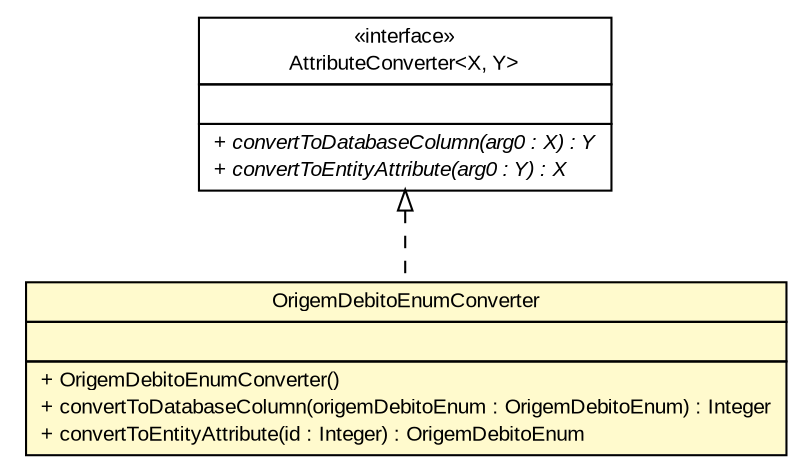 #!/usr/local/bin/dot
#
# Class diagram 
# Generated by UMLGraph version R5_6 (http://www.umlgraph.org/)
#

digraph G {
	edge [fontname="arial",fontsize=10,labelfontname="arial",labelfontsize=10];
	node [fontname="arial",fontsize=10,shape=plaintext];
	nodesep=0.25;
	ranksep=0.5;
	// br.gov.to.sefaz.arr.persistence.converter.OrigemDebitoEnumConverter
	c103233 [label=<<table title="br.gov.to.sefaz.arr.persistence.converter.OrigemDebitoEnumConverter" border="0" cellborder="1" cellspacing="0" cellpadding="2" port="p" bgcolor="lemonChiffon" href="./OrigemDebitoEnumConverter.html">
		<tr><td><table border="0" cellspacing="0" cellpadding="1">
<tr><td align="center" balign="center"> OrigemDebitoEnumConverter </td></tr>
		</table></td></tr>
		<tr><td><table border="0" cellspacing="0" cellpadding="1">
<tr><td align="left" balign="left">  </td></tr>
		</table></td></tr>
		<tr><td><table border="0" cellspacing="0" cellpadding="1">
<tr><td align="left" balign="left"> + OrigemDebitoEnumConverter() </td></tr>
<tr><td align="left" balign="left"> + convertToDatabaseColumn(origemDebitoEnum : OrigemDebitoEnum) : Integer </td></tr>
<tr><td align="left" balign="left"> + convertToEntityAttribute(id : Integer) : OrigemDebitoEnum </td></tr>
		</table></td></tr>
		</table>>, URL="./OrigemDebitoEnumConverter.html", fontname="arial", fontcolor="black", fontsize=10.0];
	//br.gov.to.sefaz.arr.persistence.converter.OrigemDebitoEnumConverter implements javax.persistence.AttributeConverter<X, Y>
	c103474:p -> c103233:p [dir=back,arrowtail=empty,style=dashed];
	// javax.persistence.AttributeConverter<X, Y>
	c103474 [label=<<table title="javax.persistence.AttributeConverter" border="0" cellborder="1" cellspacing="0" cellpadding="2" port="p" href="http://java.sun.com/j2se/1.4.2/docs/api/javax/persistence/AttributeConverter.html">
		<tr><td><table border="0" cellspacing="0" cellpadding="1">
<tr><td align="center" balign="center"> &#171;interface&#187; </td></tr>
<tr><td align="center" balign="center"> AttributeConverter&lt;X, Y&gt; </td></tr>
		</table></td></tr>
		<tr><td><table border="0" cellspacing="0" cellpadding="1">
<tr><td align="left" balign="left">  </td></tr>
		</table></td></tr>
		<tr><td><table border="0" cellspacing="0" cellpadding="1">
<tr><td align="left" balign="left"><font face="arial italic" point-size="10.0"> + convertToDatabaseColumn(arg0 : X) : Y </font></td></tr>
<tr><td align="left" balign="left"><font face="arial italic" point-size="10.0"> + convertToEntityAttribute(arg0 : Y) : X </font></td></tr>
		</table></td></tr>
		</table>>, URL="http://java.sun.com/j2se/1.4.2/docs/api/javax/persistence/AttributeConverter.html", fontname="arial", fontcolor="black", fontsize=10.0];
}

